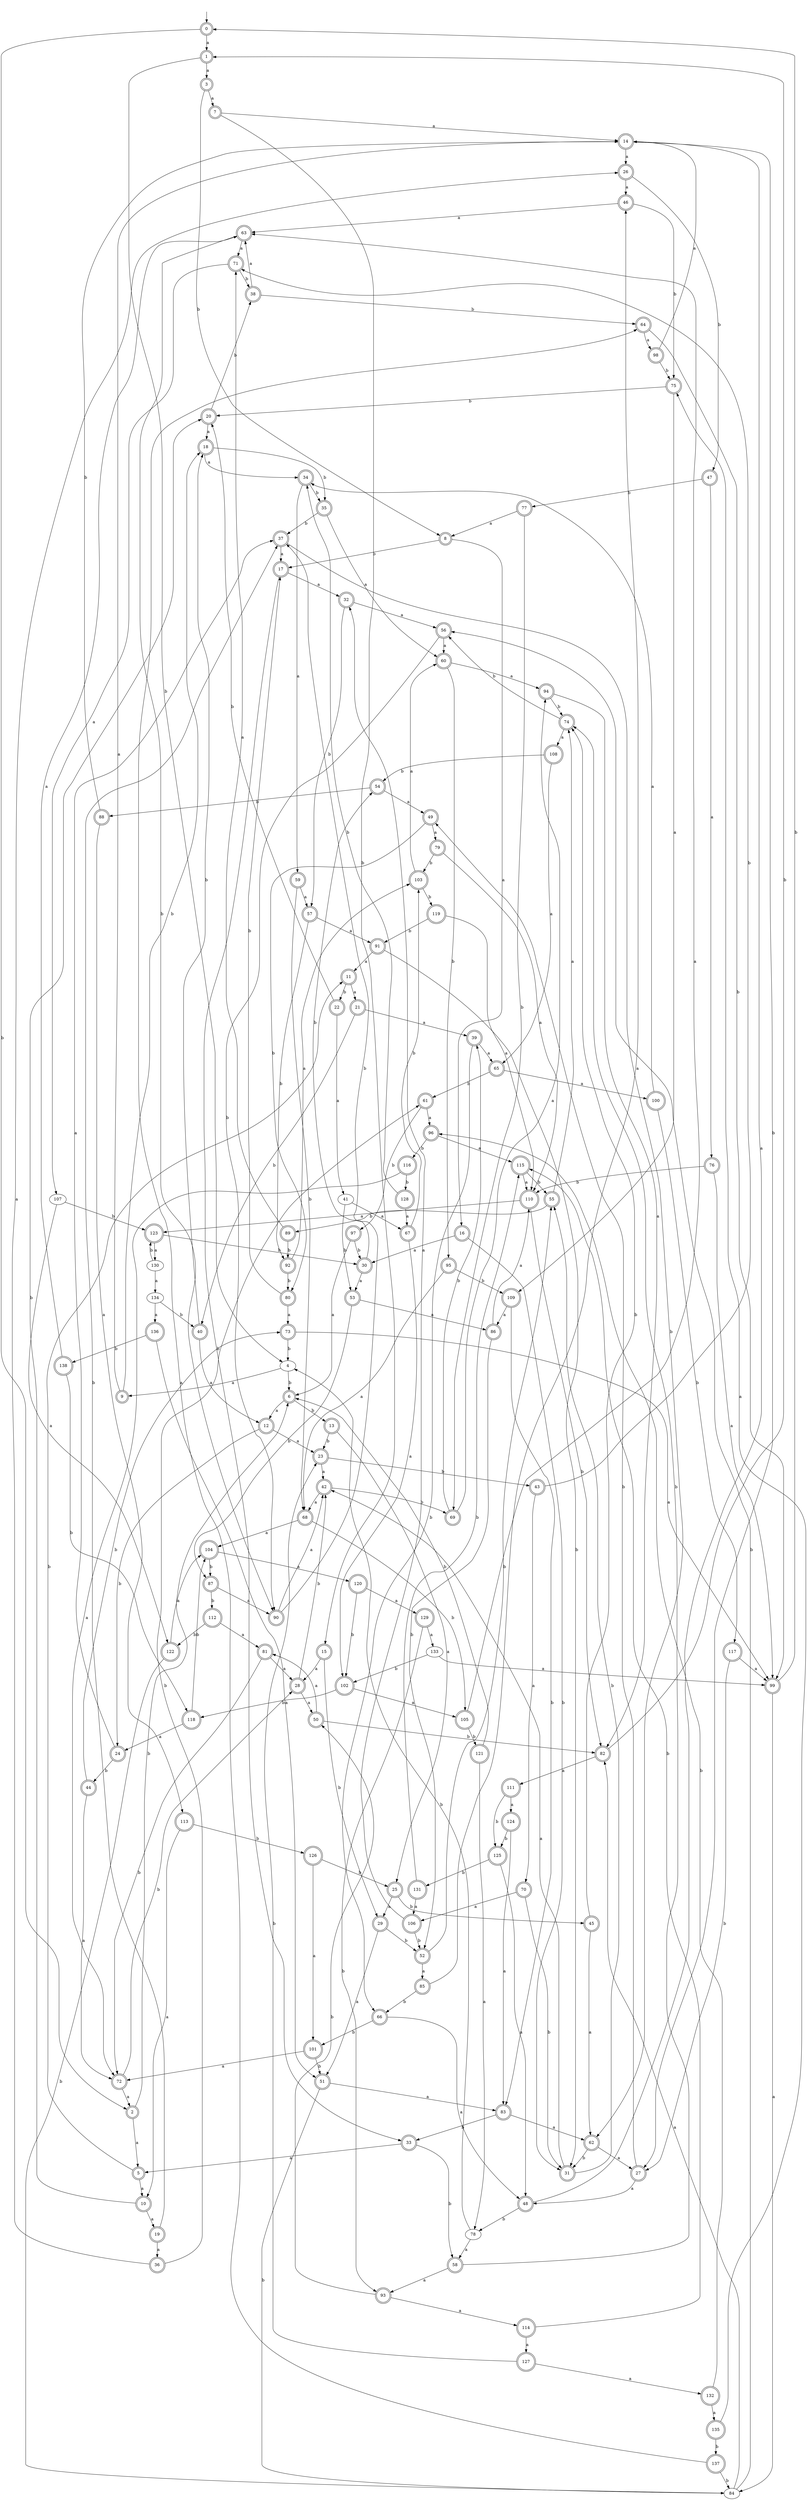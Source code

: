 digraph RandomDFA {
  __start0 [label="", shape=none];
  __start0 -> 0 [label=""];
  0 [shape=circle] [shape=doublecircle]
  0 -> 1 [label="a"]
  0 -> 2 [label="b"]
  1 [shape=doublecircle]
  1 -> 3 [label="a"]
  1 -> 4 [label="b"]
  2 [shape=doublecircle]
  2 -> 5 [label="a"]
  2 -> 6 [label="b"]
  3 [shape=doublecircle]
  3 -> 7 [label="a"]
  3 -> 8 [label="b"]
  4
  4 -> 9 [label="a"]
  4 -> 6 [label="b"]
  5 [shape=doublecircle]
  5 -> 10 [label="a"]
  5 -> 11 [label="b"]
  6 [shape=doublecircle]
  6 -> 12 [label="a"]
  6 -> 13 [label="b"]
  7 [shape=doublecircle]
  7 -> 14 [label="a"]
  7 -> 15 [label="b"]
  8 [shape=doublecircle]
  8 -> 16 [label="a"]
  8 -> 17 [label="b"]
  9 [shape=doublecircle]
  9 -> 14 [label="a"]
  9 -> 18 [label="b"]
  10 [shape=doublecircle]
  10 -> 19 [label="a"]
  10 -> 20 [label="b"]
  11 [shape=doublecircle]
  11 -> 21 [label="a"]
  11 -> 22 [label="b"]
  12 [shape=doublecircle]
  12 -> 23 [label="a"]
  12 -> 24 [label="b"]
  13 [shape=doublecircle]
  13 -> 25 [label="a"]
  13 -> 23 [label="b"]
  14 [shape=doublecircle]
  14 -> 26 [label="a"]
  14 -> 27 [label="b"]
  15 [shape=doublecircle]
  15 -> 28 [label="a"]
  15 -> 29 [label="b"]
  16 [shape=doublecircle]
  16 -> 30 [label="a"]
  16 -> 31 [label="b"]
  17 [shape=doublecircle]
  17 -> 32 [label="a"]
  17 -> 33 [label="b"]
  18 [shape=doublecircle]
  18 -> 34 [label="a"]
  18 -> 35 [label="b"]
  19 [shape=doublecircle]
  19 -> 36 [label="a"]
  19 -> 37 [label="b"]
  20 [shape=doublecircle]
  20 -> 18 [label="a"]
  20 -> 38 [label="b"]
  21 [shape=doublecircle]
  21 -> 39 [label="a"]
  21 -> 40 [label="b"]
  22 [shape=doublecircle]
  22 -> 41 [label="a"]
  22 -> 20 [label="b"]
  23 [shape=doublecircle]
  23 -> 42 [label="a"]
  23 -> 43 [label="b"]
  24 [shape=doublecircle]
  24 -> 37 [label="a"]
  24 -> 44 [label="b"]
  25 [shape=doublecircle]
  25 -> 29 [label="a"]
  25 -> 45 [label="b"]
  26 [shape=doublecircle]
  26 -> 46 [label="a"]
  26 -> 47 [label="b"]
  27 [shape=doublecircle]
  27 -> 48 [label="a"]
  27 -> 49 [label="b"]
  28 [shape=doublecircle]
  28 -> 50 [label="a"]
  28 -> 42 [label="b"]
  29 [shape=doublecircle]
  29 -> 51 [label="a"]
  29 -> 52 [label="b"]
  30 [shape=doublecircle]
  30 -> 53 [label="a"]
  30 -> 54 [label="b"]
  31 [shape=doublecircle]
  31 -> 42 [label="a"]
  31 -> 55 [label="b"]
  32 [shape=doublecircle]
  32 -> 56 [label="a"]
  32 -> 57 [label="b"]
  33 [shape=doublecircle]
  33 -> 5 [label="a"]
  33 -> 58 [label="b"]
  34 [shape=doublecircle]
  34 -> 59 [label="a"]
  34 -> 35 [label="b"]
  35 [shape=doublecircle]
  35 -> 60 [label="a"]
  35 -> 37 [label="b"]
  36 [shape=doublecircle]
  36 -> 26 [label="a"]
  36 -> 61 [label="b"]
  37 [shape=doublecircle]
  37 -> 17 [label="a"]
  37 -> 62 [label="b"]
  38 [shape=doublecircle]
  38 -> 63 [label="a"]
  38 -> 64 [label="b"]
  39 [shape=doublecircle]
  39 -> 65 [label="a"]
  39 -> 66 [label="b"]
  40 [shape=doublecircle]
  40 -> 12 [label="a"]
  40 -> 18 [label="b"]
  41
  41 -> 67 [label="a"]
  41 -> 53 [label="b"]
  42 [shape=doublecircle]
  42 -> 68 [label="a"]
  42 -> 69 [label="b"]
  43 [shape=doublecircle]
  43 -> 70 [label="a"]
  43 -> 71 [label="b"]
  44 [shape=doublecircle]
  44 -> 72 [label="a"]
  44 -> 73 [label="b"]
  45 [shape=doublecircle]
  45 -> 62 [label="a"]
  45 -> 74 [label="b"]
  46 [shape=doublecircle]
  46 -> 63 [label="a"]
  46 -> 75 [label="b"]
  47 [shape=doublecircle]
  47 -> 76 [label="a"]
  47 -> 77 [label="b"]
  48 [shape=doublecircle]
  48 -> 14 [label="a"]
  48 -> 78 [label="b"]
  49 [shape=doublecircle]
  49 -> 79 [label="a"]
  49 -> 80 [label="b"]
  50 [shape=doublecircle]
  50 -> 81 [label="a"]
  50 -> 82 [label="b"]
  51 [shape=doublecircle]
  51 -> 83 [label="a"]
  51 -> 84 [label="b"]
  52 [shape=doublecircle]
  52 -> 85 [label="a"]
  52 -> 55 [label="b"]
  53 [shape=doublecircle]
  53 -> 86 [label="a"]
  53 -> 87 [label="b"]
  54 [shape=doublecircle]
  54 -> 49 [label="a"]
  54 -> 88 [label="b"]
  55 [shape=doublecircle]
  55 -> 74 [label="a"]
  55 -> 89 [label="b"]
  56 [shape=doublecircle]
  56 -> 60 [label="a"]
  56 -> 90 [label="b"]
  57 [shape=doublecircle]
  57 -> 91 [label="a"]
  57 -> 92 [label="b"]
  58 [shape=doublecircle]
  58 -> 93 [label="a"]
  58 -> 74 [label="b"]
  59 [shape=doublecircle]
  59 -> 57 [label="a"]
  59 -> 68 [label="b"]
  60 [shape=doublecircle]
  60 -> 94 [label="a"]
  60 -> 95 [label="b"]
  61 [shape=doublecircle]
  61 -> 96 [label="a"]
  61 -> 97 [label="b"]
  62 [shape=doublecircle]
  62 -> 27 [label="a"]
  62 -> 31 [label="b"]
  63 [shape=doublecircle]
  63 -> 71 [label="a"]
  63 -> 90 [label="b"]
  64 [shape=doublecircle]
  64 -> 98 [label="a"]
  64 -> 99 [label="b"]
  65 [shape=doublecircle]
  65 -> 100 [label="a"]
  65 -> 61 [label="b"]
  66 [shape=doublecircle]
  66 -> 48 [label="a"]
  66 -> 101 [label="b"]
  67 [shape=doublecircle]
  67 -> 102 [label="a"]
  67 -> 103 [label="b"]
  68 [shape=doublecircle]
  68 -> 104 [label="a"]
  68 -> 105 [label="b"]
  69 [shape=doublecircle]
  69 -> 94 [label="a"]
  69 -> 39 [label="b"]
  70 [shape=doublecircle]
  70 -> 106 [label="a"]
  70 -> 31 [label="b"]
  71 [shape=doublecircle]
  71 -> 107 [label="a"]
  71 -> 38 [label="b"]
  72 [shape=doublecircle]
  72 -> 2 [label="a"]
  72 -> 28 [label="b"]
  73 [shape=doublecircle]
  73 -> 99 [label="a"]
  73 -> 4 [label="b"]
  74 [shape=doublecircle]
  74 -> 108 [label="a"]
  74 -> 56 [label="b"]
  75 [shape=doublecircle]
  75 -> 109 [label="a"]
  75 -> 20 [label="b"]
  76 [shape=doublecircle]
  76 -> 99 [label="a"]
  76 -> 110 [label="b"]
  77 [shape=doublecircle]
  77 -> 8 [label="a"]
  77 -> 69 [label="b"]
  78
  78 -> 58 [label="a"]
  78 -> 4 [label="b"]
  79 [shape=doublecircle]
  79 -> 110 [label="a"]
  79 -> 103 [label="b"]
  80 [shape=doublecircle]
  80 -> 73 [label="a"]
  80 -> 17 [label="b"]
  81 [shape=doublecircle]
  81 -> 28 [label="a"]
  81 -> 72 [label="b"]
  82 [shape=doublecircle]
  82 -> 111 [label="a"]
  82 -> 1 [label="b"]
  83 [shape=doublecircle]
  83 -> 62 [label="a"]
  83 -> 33 [label="b"]
  84
  84 -> 82 [label="a"]
  84 -> 56 [label="b"]
  85 [shape=doublecircle]
  85 -> 46 [label="a"]
  85 -> 66 [label="b"]
  86 [shape=doublecircle]
  86 -> 110 [label="a"]
  86 -> 52 [label="b"]
  87 [shape=doublecircle]
  87 -> 90 [label="a"]
  87 -> 112 [label="b"]
  88 [shape=doublecircle]
  88 -> 113 [label="a"]
  88 -> 14 [label="b"]
  89 [shape=doublecircle]
  89 -> 71 [label="a"]
  89 -> 92 [label="b"]
  90 [shape=doublecircle]
  90 -> 42 [label="a"]
  90 -> 37 [label="b"]
  91 [shape=doublecircle]
  91 -> 11 [label="a"]
  91 -> 31 [label="b"]
  92 [shape=doublecircle]
  92 -> 103 [label="a"]
  92 -> 80 [label="b"]
  93 [shape=doublecircle]
  93 -> 114 [label="a"]
  93 -> 50 [label="b"]
  94 [shape=doublecircle]
  94 -> 82 [label="a"]
  94 -> 74 [label="b"]
  95 [shape=doublecircle]
  95 -> 68 [label="a"]
  95 -> 109 [label="b"]
  96 [shape=doublecircle]
  96 -> 115 [label="a"]
  96 -> 116 [label="b"]
  97 [shape=doublecircle]
  97 -> 6 [label="a"]
  97 -> 30 [label="b"]
  98 [shape=doublecircle]
  98 -> 14 [label="a"]
  98 -> 75 [label="b"]
  99 [shape=doublecircle]
  99 -> 84 [label="a"]
  99 -> 0 [label="b"]
  100 [shape=doublecircle]
  100 -> 34 [label="a"]
  100 -> 117 [label="b"]
  101 [shape=doublecircle]
  101 -> 72 [label="a"]
  101 -> 51 [label="b"]
  102 [shape=doublecircle]
  102 -> 105 [label="a"]
  102 -> 118 [label="b"]
  103 [shape=doublecircle]
  103 -> 60 [label="a"]
  103 -> 119 [label="b"]
  104 [shape=doublecircle]
  104 -> 120 [label="a"]
  104 -> 87 [label="b"]
  105 [shape=doublecircle]
  105 -> 63 [label="a"]
  105 -> 121 [label="b"]
  106 [shape=doublecircle]
  106 -> 32 [label="a"]
  106 -> 52 [label="b"]
  107
  107 -> 122 [label="a"]
  107 -> 123 [label="b"]
  108 [shape=doublecircle]
  108 -> 65 [label="a"]
  108 -> 54 [label="b"]
  109 [shape=doublecircle]
  109 -> 86 [label="a"]
  109 -> 83 [label="b"]
  110 [shape=doublecircle]
  110 -> 123 [label="a"]
  110 -> 82 [label="b"]
  111 [shape=doublecircle]
  111 -> 124 [label="a"]
  111 -> 125 [label="b"]
  112 [shape=doublecircle]
  112 -> 81 [label="a"]
  112 -> 122 [label="b"]
  113 [shape=doublecircle]
  113 -> 10 [label="a"]
  113 -> 126 [label="b"]
  114 [shape=doublecircle]
  114 -> 127 [label="a"]
  114 -> 115 [label="b"]
  115 [shape=doublecircle]
  115 -> 110 [label="a"]
  115 -> 55 [label="b"]
  116 [shape=doublecircle]
  116 -> 72 [label="a"]
  116 -> 128 [label="b"]
  117 [shape=doublecircle]
  117 -> 99 [label="a"]
  117 -> 27 [label="b"]
  118 [shape=doublecircle]
  118 -> 24 [label="a"]
  118 -> 104 [label="b"]
  119 [shape=doublecircle]
  119 -> 110 [label="a"]
  119 -> 91 [label="b"]
  120 [shape=doublecircle]
  120 -> 129 [label="a"]
  120 -> 102 [label="b"]
  121 [shape=doublecircle]
  121 -> 78 [label="a"]
  121 -> 6 [label="b"]
  122 [shape=doublecircle]
  122 -> 104 [label="a"]
  122 -> 84 [label="b"]
  123 [shape=doublecircle]
  123 -> 130 [label="a"]
  123 -> 30 [label="b"]
  124 [shape=doublecircle]
  124 -> 83 [label="a"]
  124 -> 125 [label="b"]
  125 [shape=doublecircle]
  125 -> 48 [label="a"]
  125 -> 131 [label="b"]
  126 [shape=doublecircle]
  126 -> 101 [label="a"]
  126 -> 25 [label="b"]
  127 [shape=doublecircle]
  127 -> 132 [label="a"]
  127 -> 23 [label="b"]
  128 [shape=doublecircle]
  128 -> 67 [label="a"]
  128 -> 34 [label="b"]
  129 [shape=doublecircle]
  129 -> 133 [label="a"]
  129 -> 93 [label="b"]
  130
  130 -> 134 [label="a"]
  130 -> 123 [label="b"]
  131 [shape=doublecircle]
  131 -> 106 [label="a"]
  131 -> 115 [label="b"]
  132 [shape=doublecircle]
  132 -> 135 [label="a"]
  132 -> 96 [label="b"]
  133
  133 -> 99 [label="a"]
  133 -> 102 [label="b"]
  134
  134 -> 136 [label="a"]
  134 -> 40 [label="b"]
  135 [shape=doublecircle]
  135 -> 75 [label="a"]
  135 -> 137 [label="b"]
  136 [shape=doublecircle]
  136 -> 51 [label="a"]
  136 -> 138 [label="b"]
  137 [shape=doublecircle]
  137 -> 64 [label="a"]
  137 -> 84 [label="b"]
  138 [shape=doublecircle]
  138 -> 63 [label="a"]
  138 -> 118 [label="b"]
}
